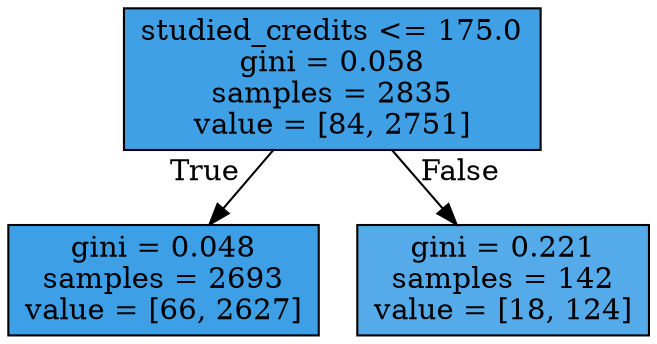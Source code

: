 digraph Tree {
node [shape=box, style="filled", color="black"] ;
0 [label="studied_credits <= 175.0\ngini = 0.058\nsamples = 2835\nvalue = [84, 2751]", fillcolor="#399de5f7"] ;
1 [label="gini = 0.048\nsamples = 2693\nvalue = [66, 2627]", fillcolor="#399de5f9"] ;
0 -> 1 [labeldistance=2.5, labelangle=45, headlabel="True"] ;
2 [label="gini = 0.221\nsamples = 142\nvalue = [18, 124]", fillcolor="#399de5da"] ;
0 -> 2 [labeldistance=2.5, labelangle=-45, headlabel="False"] ;
}